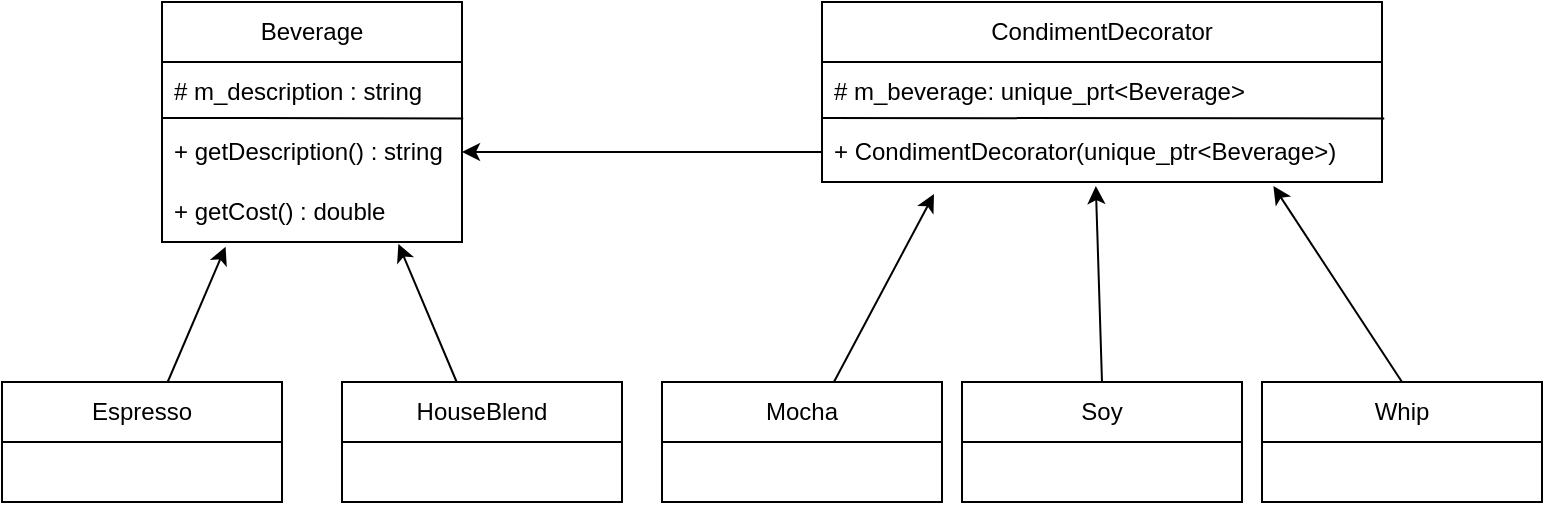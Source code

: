 <mxfile>
    <diagram id="ey8NSMxtHmln9ZtI65R7" name="Page-1">
        <mxGraphModel dx="872" dy="822" grid="1" gridSize="10" guides="1" tooltips="1" connect="1" arrows="1" fold="1" page="1" pageScale="1" pageWidth="850" pageHeight="1100" math="0" shadow="0">
            <root>
                <mxCell id="0"/>
                <mxCell id="1" parent="0"/>
                <mxCell id="2" value="Beverage" style="swimlane;fontStyle=0;childLayout=stackLayout;horizontal=1;startSize=30;horizontalStack=0;resizeParent=1;resizeParentMax=0;resizeLast=0;collapsible=1;marginBottom=0;whiteSpace=wrap;html=1;" vertex="1" parent="1">
                    <mxGeometry x="110" y="50" width="150" height="120" as="geometry"/>
                </mxCell>
                <mxCell id="3" value="# m_description : string" style="text;strokeColor=none;fillColor=none;align=left;verticalAlign=middle;spacingLeft=4;spacingRight=4;overflow=hidden;points=[[0,0.5],[1,0.5]];portConstraint=eastwest;rotatable=0;whiteSpace=wrap;html=1;" vertex="1" parent="2">
                    <mxGeometry y="30" width="150" height="30" as="geometry"/>
                </mxCell>
                <mxCell id="4" value="+ getDescription() : string" style="text;strokeColor=none;fillColor=none;align=left;verticalAlign=middle;spacingLeft=4;spacingRight=4;overflow=hidden;points=[[0,0.5],[1,0.5]];portConstraint=eastwest;rotatable=0;whiteSpace=wrap;html=1;" vertex="1" parent="2">
                    <mxGeometry y="60" width="150" height="30" as="geometry"/>
                </mxCell>
                <mxCell id="5" value="+ getCost() : double" style="text;strokeColor=none;fillColor=none;align=left;verticalAlign=middle;spacingLeft=4;spacingRight=4;overflow=hidden;points=[[0,0.5],[1,0.5]];portConstraint=eastwest;rotatable=0;whiteSpace=wrap;html=1;" vertex="1" parent="2">
                    <mxGeometry y="90" width="150" height="30" as="geometry"/>
                </mxCell>
                <mxCell id="31" value="" style="endArrow=none;html=1;entryX=1.004;entryY=-0.06;entryDx=0;entryDy=0;entryPerimeter=0;exitX=0;exitY=-0.067;exitDx=0;exitDy=0;exitPerimeter=0;" edge="1" parent="2" source="4" target="4">
                    <mxGeometry width="50" height="50" relative="1" as="geometry">
                        <mxPoint x="-80" y="100" as="sourcePoint"/>
                        <mxPoint x="-30" y="50" as="targetPoint"/>
                    </mxGeometry>
                </mxCell>
                <mxCell id="30" style="edgeStyle=none;html=1;entryX=0.212;entryY=1.077;entryDx=0;entryDy=0;entryPerimeter=0;" edge="1" parent="1" source="10" target="5">
                    <mxGeometry relative="1" as="geometry"/>
                </mxCell>
                <mxCell id="10" value="Espresso" style="swimlane;fontStyle=0;childLayout=stackLayout;horizontal=1;startSize=30;horizontalStack=0;resizeParent=1;resizeParentMax=0;resizeLast=0;collapsible=1;marginBottom=0;whiteSpace=wrap;html=1;" vertex="1" parent="1">
                    <mxGeometry x="30" y="240" width="140" height="60" as="geometry"/>
                </mxCell>
                <mxCell id="38" style="edgeStyle=none;html=1;entryX=0.788;entryY=1.031;entryDx=0;entryDy=0;entryPerimeter=0;" edge="1" parent="1" source="14" target="5">
                    <mxGeometry relative="1" as="geometry"/>
                </mxCell>
                <mxCell id="14" value="HouseBlend" style="swimlane;fontStyle=0;childLayout=stackLayout;horizontal=1;startSize=30;horizontalStack=0;resizeParent=1;resizeParentMax=0;resizeLast=0;collapsible=1;marginBottom=0;whiteSpace=wrap;html=1;" vertex="1" parent="1">
                    <mxGeometry x="200" y="240" width="140" height="60" as="geometry"/>
                </mxCell>
                <mxCell id="39" style="edgeStyle=none;html=1;entryX=0.2;entryY=1.2;entryDx=0;entryDy=0;entryPerimeter=0;" edge="1" parent="1" source="18" target="34">
                    <mxGeometry relative="1" as="geometry">
                        <mxPoint x="449.1" y="171.62" as="targetPoint"/>
                    </mxGeometry>
                </mxCell>
                <mxCell id="18" value="Mocha" style="swimlane;fontStyle=0;childLayout=stackLayout;horizontal=1;startSize=30;horizontalStack=0;resizeParent=1;resizeParentMax=0;resizeLast=0;collapsible=1;marginBottom=0;whiteSpace=wrap;html=1;" vertex="1" parent="1">
                    <mxGeometry x="360" y="240" width="140" height="60" as="geometry"/>
                </mxCell>
                <mxCell id="40" style="edgeStyle=none;html=1;entryX=0.489;entryY=1.067;entryDx=0;entryDy=0;entryPerimeter=0;exitX=0.5;exitY=0;exitDx=0;exitDy=0;" edge="1" parent="1" source="22" target="34">
                    <mxGeometry relative="1" as="geometry">
                        <mxPoint x="503.28" y="173.69" as="targetPoint"/>
                    </mxGeometry>
                </mxCell>
                <mxCell id="22" value="Soy" style="swimlane;fontStyle=0;childLayout=stackLayout;horizontal=1;startSize=30;horizontalStack=0;resizeParent=1;resizeParentMax=0;resizeLast=0;collapsible=1;marginBottom=0;whiteSpace=wrap;html=1;" vertex="1" parent="1">
                    <mxGeometry x="510" y="240" width="140" height="60" as="geometry"/>
                </mxCell>
                <mxCell id="41" style="edgeStyle=none;html=1;entryX=0.806;entryY=1.067;entryDx=0;entryDy=0;exitX=0.5;exitY=0;exitDx=0;exitDy=0;entryPerimeter=0;" edge="1" parent="1" source="26" target="34">
                    <mxGeometry relative="1" as="geometry">
                        <mxPoint x="540" y="155" as="targetPoint"/>
                    </mxGeometry>
                </mxCell>
                <mxCell id="26" value="Whip" style="swimlane;fontStyle=0;childLayout=stackLayout;horizontal=1;startSize=30;horizontalStack=0;resizeParent=1;resizeParentMax=0;resizeLast=0;collapsible=1;marginBottom=0;whiteSpace=wrap;html=1;" vertex="1" parent="1">
                    <mxGeometry x="660" y="240" width="140" height="60" as="geometry"/>
                </mxCell>
                <mxCell id="32" value="CondimentDecorator" style="swimlane;fontStyle=0;childLayout=stackLayout;horizontal=1;startSize=30;horizontalStack=0;resizeParent=1;resizeParentMax=0;resizeLast=0;collapsible=1;marginBottom=0;whiteSpace=wrap;html=1;" vertex="1" parent="1">
                    <mxGeometry x="440" y="50" width="280" height="90" as="geometry"/>
                </mxCell>
                <mxCell id="33" value="# m_beverage: unique_prt&amp;lt;Beverage&amp;gt;" style="text;strokeColor=none;fillColor=none;align=left;verticalAlign=middle;spacingLeft=4;spacingRight=4;overflow=hidden;points=[[0,0.5],[1,0.5]];portConstraint=eastwest;rotatable=0;whiteSpace=wrap;html=1;" vertex="1" parent="32">
                    <mxGeometry y="30" width="280" height="30" as="geometry"/>
                </mxCell>
                <mxCell id="34" value="+ CondimentDecorator(unique_ptr&amp;lt;Beverage&amp;gt;)" style="text;strokeColor=none;fillColor=none;align=left;verticalAlign=middle;spacingLeft=4;spacingRight=4;overflow=hidden;points=[[0,0.5],[1,0.5]];portConstraint=eastwest;rotatable=0;whiteSpace=wrap;html=1;" vertex="1" parent="32">
                    <mxGeometry y="60" width="280" height="30" as="geometry"/>
                </mxCell>
                <mxCell id="36" value="" style="endArrow=none;html=1;entryX=1.004;entryY=-0.06;entryDx=0;entryDy=0;entryPerimeter=0;exitX=0;exitY=-0.067;exitDx=0;exitDy=0;exitPerimeter=0;" edge="1" parent="32" source="34" target="34">
                    <mxGeometry width="50" height="50" relative="1" as="geometry">
                        <mxPoint x="-80" y="100" as="sourcePoint"/>
                        <mxPoint x="-30" y="50" as="targetPoint"/>
                    </mxGeometry>
                </mxCell>
                <mxCell id="37" style="edgeStyle=none;html=1;" edge="1" parent="1" source="34" target="4">
                    <mxGeometry relative="1" as="geometry"/>
                </mxCell>
            </root>
        </mxGraphModel>
    </diagram>
</mxfile>
